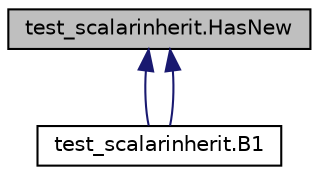 digraph "test_scalarinherit.HasNew"
{
 // LATEX_PDF_SIZE
  edge [fontname="Helvetica",fontsize="10",labelfontname="Helvetica",labelfontsize="10"];
  node [fontname="Helvetica",fontsize="10",shape=record];
  Node1 [label="test_scalarinherit.HasNew",height=0.2,width=0.4,color="black", fillcolor="grey75", style="filled", fontcolor="black",tooltip=" "];
  Node1 -> Node2 [dir="back",color="midnightblue",fontsize="10",style="solid",fontname="Helvetica"];
  Node2 [label="test_scalarinherit.B1",height=0.2,width=0.4,color="black", fillcolor="white", style="filled",URL="$classtest__scalarinherit_1_1B1.html",tooltip=" "];
  Node1 -> Node2 [dir="back",color="midnightblue",fontsize="10",style="solid",fontname="Helvetica"];
}
